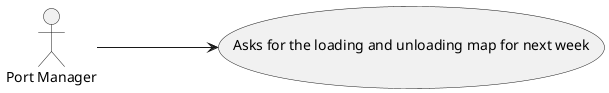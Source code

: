 @startuml
'https://plantuml.com/use-case-diagram

left to right direction

:Port Manager: as PM
(Asks for the loading and unloading map for next week) as (Use)

PM ---> (Use)
@enduml
